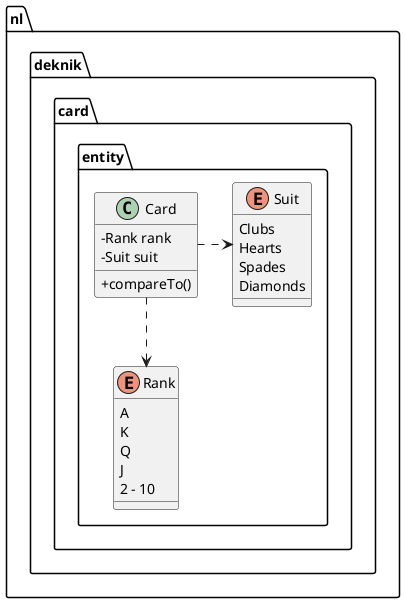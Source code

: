 @startuml src/main/resources/plantuml/Card.png
		skinparam classAttributeIconSize 0
		package "nl.deknik.card" {
		package "entity" {
class Card {
- Rank rank
- Suit suit
+ compareTo()
}
Card -right-..> Suit
Card ..> Rank
enum Rank {
A
K
Q
J
2 - 10
}
enum Suit {
Clubs
Hearts
Spades
Diamonds
}
@enduml